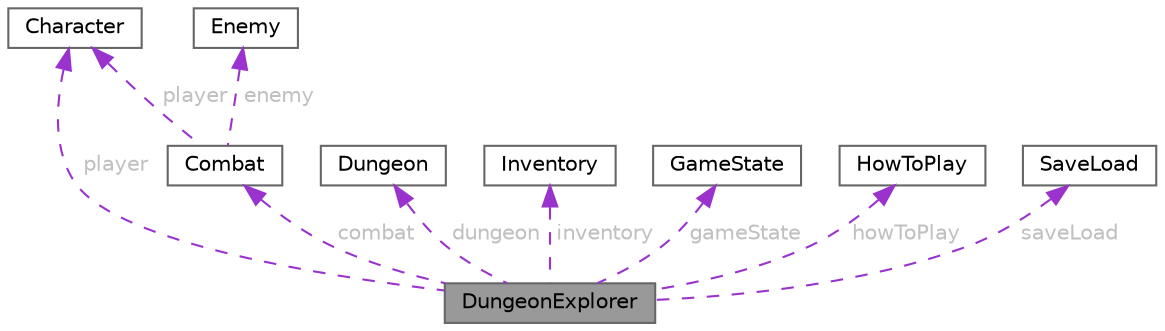 digraph "DungeonExplorer"
{
 // LATEX_PDF_SIZE
  bgcolor="transparent";
  edge [fontname=Helvetica,fontsize=10,labelfontname=Helvetica,labelfontsize=10];
  node [fontname=Helvetica,fontsize=10,shape=box,height=0.2,width=0.4];
  Node1 [id="Node000001",label="DungeonExplorer",height=0.2,width=0.4,color="gray40", fillcolor="grey60", style="filled", fontcolor="black",tooltip=" "];
  Node2 -> Node1 [id="edge1_Node000001_Node000002",dir="back",color="darkorchid3",style="dashed",tooltip=" ",label=" player",fontcolor="grey" ];
  Node2 [id="Node000002",label="Character",height=0.2,width=0.4,color="gray40", fillcolor="white", style="filled",URL="$classCharacter.html",tooltip=" "];
  Node3 -> Node1 [id="edge2_Node000001_Node000003",dir="back",color="darkorchid3",style="dashed",tooltip=" ",label=" dungeon",fontcolor="grey" ];
  Node3 [id="Node000003",label="Dungeon",height=0.2,width=0.4,color="gray40", fillcolor="white", style="filled",URL="$classDungeon.html",tooltip=" "];
  Node4 -> Node1 [id="edge3_Node000001_Node000004",dir="back",color="darkorchid3",style="dashed",tooltip=" ",label=" combat",fontcolor="grey" ];
  Node4 [id="Node000004",label="Combat",height=0.2,width=0.4,color="gray40", fillcolor="white", style="filled",URL="$classCombat.html",tooltip=" "];
  Node2 -> Node4 [id="edge4_Node000004_Node000002",dir="back",color="darkorchid3",style="dashed",tooltip=" ",label=" player",fontcolor="grey" ];
  Node5 -> Node4 [id="edge5_Node000004_Node000005",dir="back",color="darkorchid3",style="dashed",tooltip=" ",label=" enemy",fontcolor="grey" ];
  Node5 [id="Node000005",label="Enemy",height=0.2,width=0.4,color="gray40", fillcolor="white", style="filled",URL="$classEnemy.html",tooltip=" "];
  Node6 -> Node1 [id="edge6_Node000001_Node000006",dir="back",color="darkorchid3",style="dashed",tooltip=" ",label=" inventory",fontcolor="grey" ];
  Node6 [id="Node000006",label="Inventory",height=0.2,width=0.4,color="gray40", fillcolor="white", style="filled",URL="$classInventory.html",tooltip=" "];
  Node7 -> Node1 [id="edge7_Node000001_Node000007",dir="back",color="darkorchid3",style="dashed",tooltip=" ",label=" gameState",fontcolor="grey" ];
  Node7 [id="Node000007",label="GameState",height=0.2,width=0.4,color="gray40", fillcolor="white", style="filled",URL="$classGameState.html",tooltip=" "];
  Node8 -> Node1 [id="edge8_Node000001_Node000008",dir="back",color="darkorchid3",style="dashed",tooltip=" ",label=" howToPlay",fontcolor="grey" ];
  Node8 [id="Node000008",label="HowToPlay",height=0.2,width=0.4,color="gray40", fillcolor="white", style="filled",URL="$classHowToPlay.html",tooltip=" "];
  Node9 -> Node1 [id="edge9_Node000001_Node000009",dir="back",color="darkorchid3",style="dashed",tooltip=" ",label=" saveLoad",fontcolor="grey" ];
  Node9 [id="Node000009",label="SaveLoad",height=0.2,width=0.4,color="gray40", fillcolor="white", style="filled",URL="$classSaveLoad.html",tooltip=" "];
}
